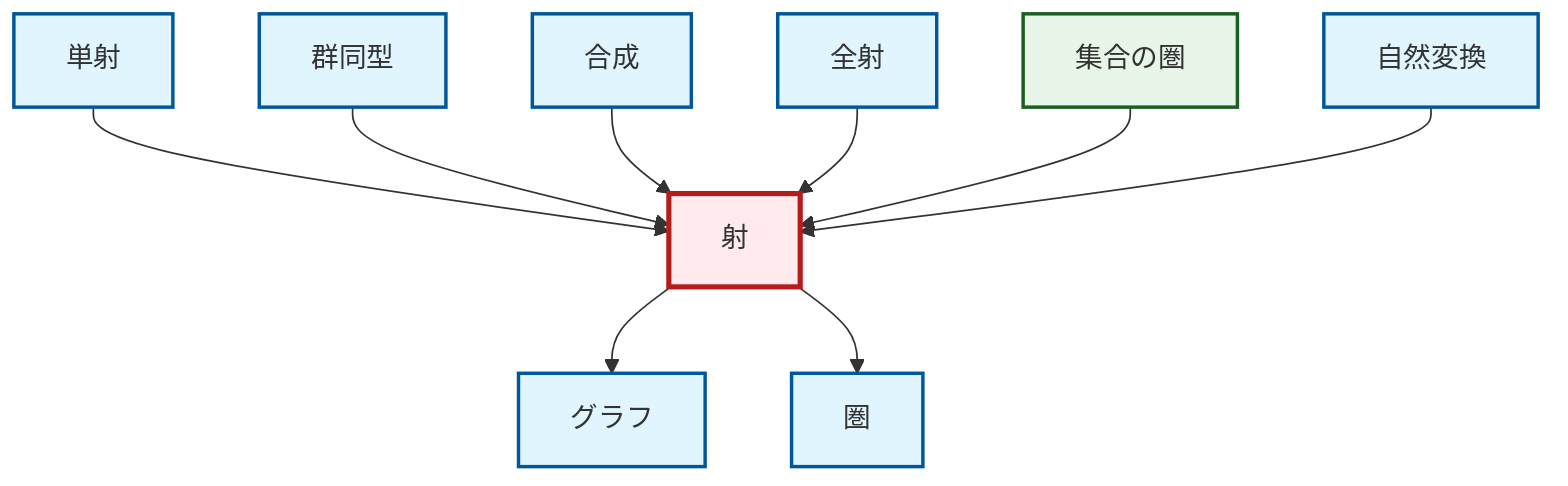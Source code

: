 graph TD
    classDef definition fill:#e1f5fe,stroke:#01579b,stroke-width:2px
    classDef theorem fill:#f3e5f5,stroke:#4a148c,stroke-width:2px
    classDef axiom fill:#fff3e0,stroke:#e65100,stroke-width:2px
    classDef example fill:#e8f5e9,stroke:#1b5e20,stroke-width:2px
    classDef current fill:#ffebee,stroke:#b71c1c,stroke-width:3px
    def-category["圏"]:::definition
    def-epimorphism["全射"]:::definition
    def-natural-transformation["自然変換"]:::definition
    def-graph["グラフ"]:::definition
    def-isomorphism["群同型"]:::definition
    def-monomorphism["単射"]:::definition
    def-composition["合成"]:::definition
    def-morphism["射"]:::definition
    ex-set-category["集合の圏"]:::example
    def-morphism --> def-graph
    def-monomorphism --> def-morphism
    def-isomorphism --> def-morphism
    def-morphism --> def-category
    def-composition --> def-morphism
    def-epimorphism --> def-morphism
    ex-set-category --> def-morphism
    def-natural-transformation --> def-morphism
    class def-morphism current